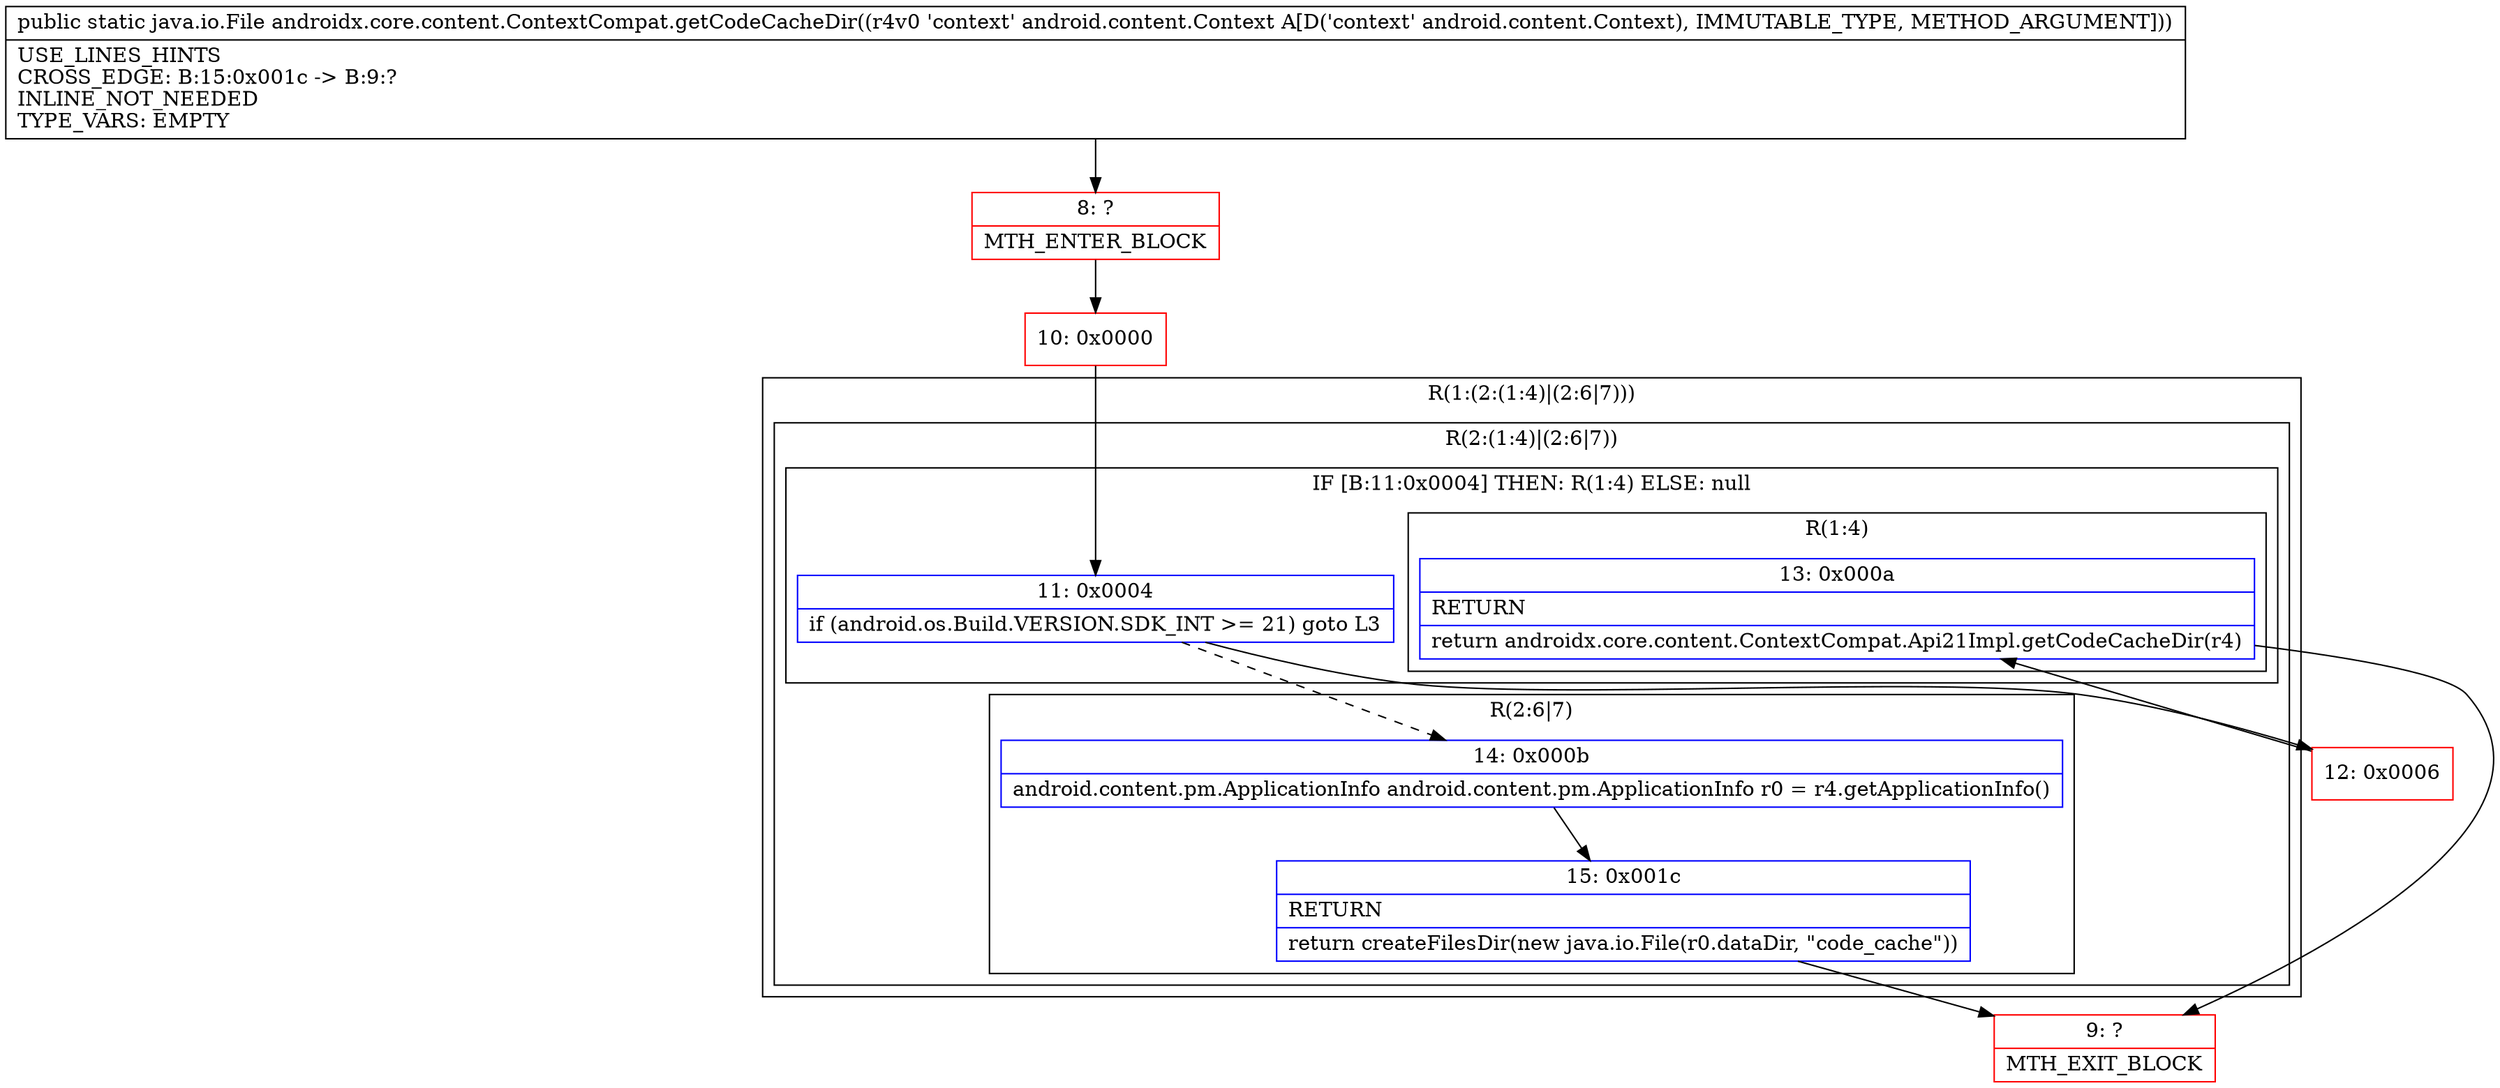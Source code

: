 digraph "CFG forandroidx.core.content.ContextCompat.getCodeCacheDir(Landroid\/content\/Context;)Ljava\/io\/File;" {
subgraph cluster_Region_474879746 {
label = "R(1:(2:(1:4)|(2:6|7)))";
node [shape=record,color=blue];
subgraph cluster_Region_1774629380 {
label = "R(2:(1:4)|(2:6|7))";
node [shape=record,color=blue];
subgraph cluster_IfRegion_1914276953 {
label = "IF [B:11:0x0004] THEN: R(1:4) ELSE: null";
node [shape=record,color=blue];
Node_11 [shape=record,label="{11\:\ 0x0004|if (android.os.Build.VERSION.SDK_INT \>= 21) goto L3\l}"];
subgraph cluster_Region_539507733 {
label = "R(1:4)";
node [shape=record,color=blue];
Node_13 [shape=record,label="{13\:\ 0x000a|RETURN\l|return androidx.core.content.ContextCompat.Api21Impl.getCodeCacheDir(r4)\l}"];
}
}
subgraph cluster_Region_2090768036 {
label = "R(2:6|7)";
node [shape=record,color=blue];
Node_14 [shape=record,label="{14\:\ 0x000b|android.content.pm.ApplicationInfo android.content.pm.ApplicationInfo r0 = r4.getApplicationInfo()\l}"];
Node_15 [shape=record,label="{15\:\ 0x001c|RETURN\l|return createFilesDir(new java.io.File(r0.dataDir, \"code_cache\"))\l}"];
}
}
}
Node_8 [shape=record,color=red,label="{8\:\ ?|MTH_ENTER_BLOCK\l}"];
Node_10 [shape=record,color=red,label="{10\:\ 0x0000}"];
Node_12 [shape=record,color=red,label="{12\:\ 0x0006}"];
Node_9 [shape=record,color=red,label="{9\:\ ?|MTH_EXIT_BLOCK\l}"];
MethodNode[shape=record,label="{public static java.io.File androidx.core.content.ContextCompat.getCodeCacheDir((r4v0 'context' android.content.Context A[D('context' android.content.Context), IMMUTABLE_TYPE, METHOD_ARGUMENT]))  | USE_LINES_HINTS\lCROSS_EDGE: B:15:0x001c \-\> B:9:?\lINLINE_NOT_NEEDED\lTYPE_VARS: EMPTY\l}"];
MethodNode -> Node_8;Node_11 -> Node_12;
Node_11 -> Node_14[style=dashed];
Node_13 -> Node_9;
Node_14 -> Node_15;
Node_15 -> Node_9;
Node_8 -> Node_10;
Node_10 -> Node_11;
Node_12 -> Node_13;
}

